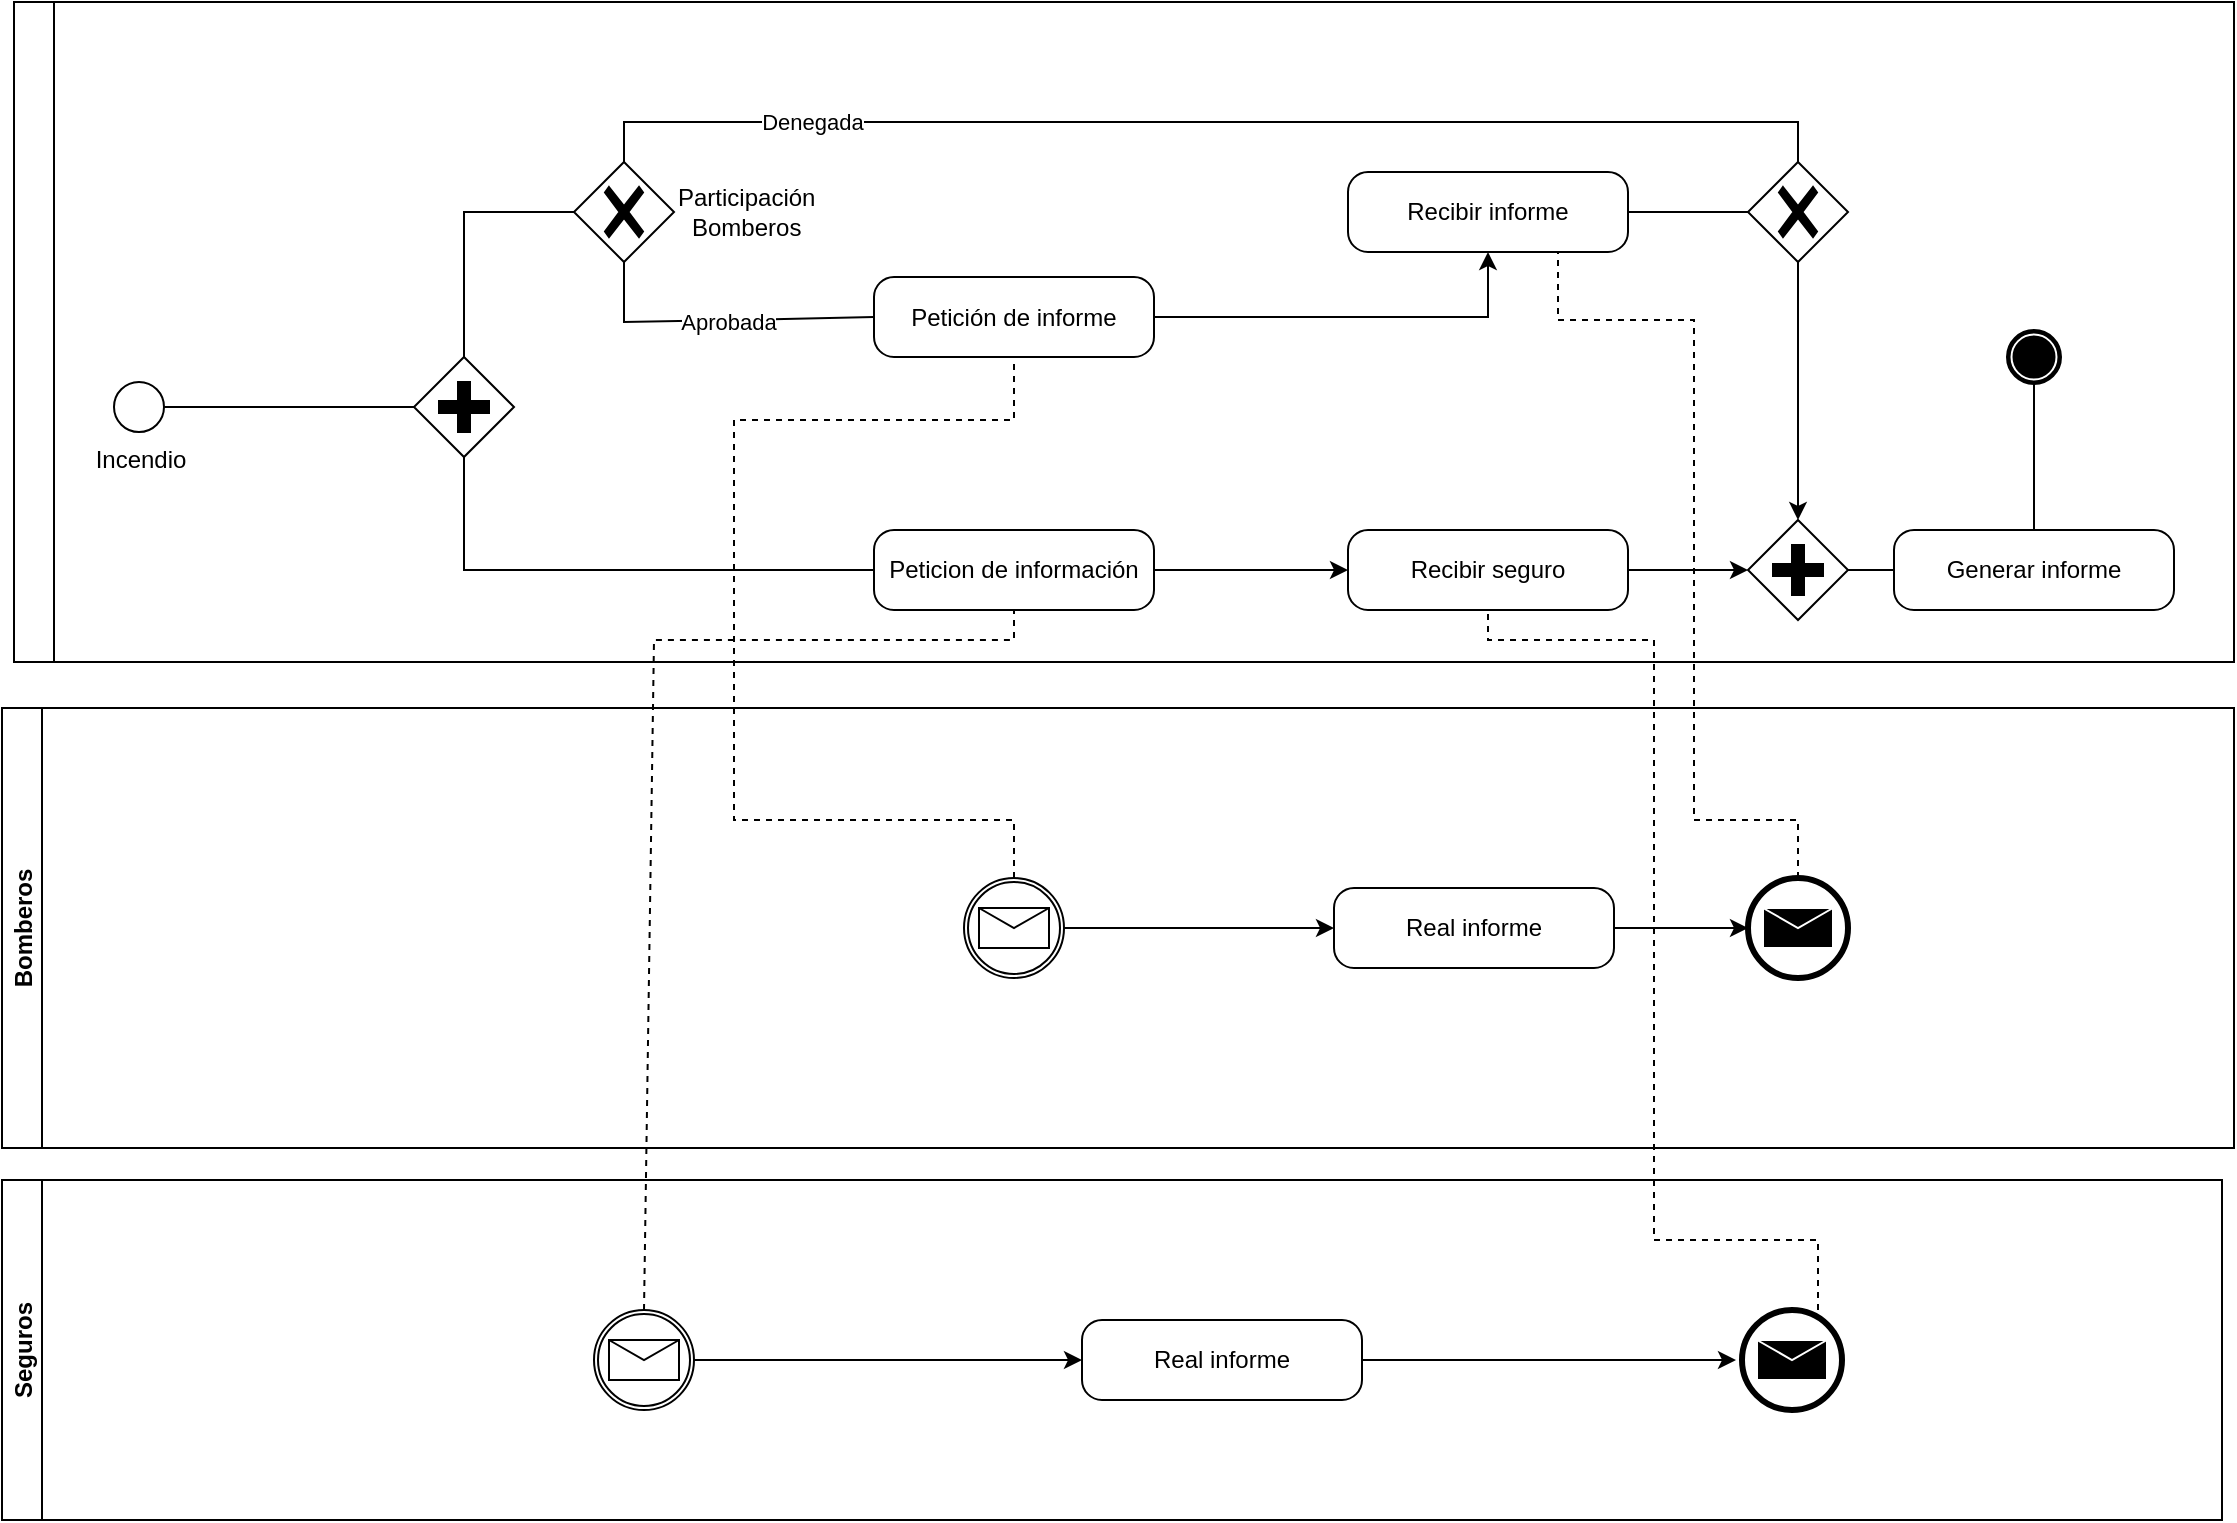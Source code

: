 <mxfile version="20.6.0" type="device"><diagram id="k3MHeP41yX4JBNx6G48g" name="Página-1"><mxGraphModel dx="2848" dy="1116" grid="1" gridSize="10" guides="1" tooltips="1" connect="1" arrows="1" fold="1" page="1" pageScale="1" pageWidth="827" pageHeight="1169" math="0" shadow="0"><root><mxCell id="0"/><mxCell id="1" parent="0"/><mxCell id="JiuMcw6lDPeTCYabqnyY-3" value="" style="swimlane;horizontal=0;startSize=20;" parent="1" vertex="1"><mxGeometry x="-40" y="81" width="1110" height="330" as="geometry"><mxRectangle x="-40" y="210" width="50" height="40" as="alternateBounds"/></mxGeometry></mxCell><object label="&lt;div&gt;Incendio&lt;/div&gt;" id="sHLSag8cE_RNzf29CIO9-1"><mxCell style="points=[[0.145,0.145,0],[0.5,0,0],[0.855,0.145,0],[1,0.5,0],[0.855,0.855,0],[0.5,1,0],[0.145,0.855,0],[0,0.5,0]];shape=mxgraph.bpmn.event;html=1;verticalLabelPosition=bottom;labelBackgroundColor=#ffffff;verticalAlign=top;align=center;perimeter=ellipsePerimeter;outlineConnect=0;aspect=fixed;outline=standard;symbol=general;" parent="JiuMcw6lDPeTCYabqnyY-3" vertex="1"><mxGeometry x="50" y="190" width="25" height="25" as="geometry"/></mxCell></object><mxCell id="sHLSag8cE_RNzf29CIO9-2" value="" style="points=[[0.25,0.25,0],[0.5,0,0],[0.75,0.25,0],[1,0.5,0],[0.75,0.75,0],[0.5,1,0],[0.25,0.75,0],[0,0.5,0]];shape=mxgraph.bpmn.gateway2;html=1;verticalLabelPosition=bottom;labelBackgroundColor=#ffffff;verticalAlign=top;align=center;perimeter=rhombusPerimeter;outlineConnect=0;outline=none;symbol=none;gwType=parallel;" parent="JiuMcw6lDPeTCYabqnyY-3" vertex="1"><mxGeometry x="200" y="177.5" width="50" height="50" as="geometry"/></mxCell><mxCell id="JiuMcw6lDPeTCYabqnyY-28" style="edgeStyle=orthogonalEdgeStyle;rounded=0;orthogonalLoop=1;jettySize=auto;html=1;exitX=1;exitY=0.5;exitDx=0;exitDy=0;exitPerimeter=0;entryX=0;entryY=0.5;entryDx=0;entryDy=0;entryPerimeter=0;" parent="JiuMcw6lDPeTCYabqnyY-3" source="sHLSag8cE_RNzf29CIO9-5" target="JiuMcw6lDPeTCYabqnyY-11" edge="1"><mxGeometry relative="1" as="geometry"/></mxCell><mxCell id="sHLSag8cE_RNzf29CIO9-5" value="Peticion de información" style="points=[[0.25,0,0],[0.5,0,0],[0.75,0,0],[1,0.25,0],[1,0.5,0],[1,0.75,0],[0.75,1,0],[0.5,1,0],[0.25,1,0],[0,0.75,0],[0,0.5,0],[0,0.25,0]];shape=mxgraph.bpmn.task;whiteSpace=wrap;rectStyle=rounded;size=10;taskMarker=abstract;" parent="JiuMcw6lDPeTCYabqnyY-3" vertex="1"><mxGeometry x="430" y="264" width="140" height="40" as="geometry"/></mxCell><mxCell id="JiuMcw6lDPeTCYabqnyY-4" value="" style="endArrow=none;html=1;rounded=0;exitX=0.5;exitY=1;exitDx=0;exitDy=0;exitPerimeter=0;entryX=0;entryY=0.5;entryDx=0;entryDy=0;entryPerimeter=0;" parent="JiuMcw6lDPeTCYabqnyY-3" source="sHLSag8cE_RNzf29CIO9-2" target="sHLSag8cE_RNzf29CIO9-5" edge="1"><mxGeometry width="50" height="50" relative="1" as="geometry"><mxPoint x="420" y="454" as="sourcePoint"/><mxPoint x="470" y="404" as="targetPoint"/><Array as="points"><mxPoint x="225" y="284"/></Array></mxGeometry></mxCell><mxCell id="JiuMcw6lDPeTCYabqnyY-6" value="" style="endArrow=none;html=1;rounded=0;exitX=1;exitY=0.5;exitDx=0;exitDy=0;exitPerimeter=0;entryX=0;entryY=0.5;entryDx=0;entryDy=0;entryPerimeter=0;" parent="JiuMcw6lDPeTCYabqnyY-3" source="sHLSag8cE_RNzf29CIO9-1" target="sHLSag8cE_RNzf29CIO9-2" edge="1"><mxGeometry width="50" height="50" relative="1" as="geometry"><mxPoint x="440" y="490" as="sourcePoint"/><mxPoint x="490" y="440" as="targetPoint"/></mxGeometry></mxCell><mxCell id="JiuMcw6lDPeTCYabqnyY-7" value="Participación&lt;br&gt;&lt;div style=&quot;text-align: center;&quot;&gt;Bomberos&lt;/div&gt;" style="points=[[0.25,0.25,0],[0.5,0,0],[0.75,0.25,0],[1,0.5,0],[0.75,0.75,0],[0.5,1,0],[0.25,0.75,0],[0,0.5,0]];shape=mxgraph.bpmn.gateway2;html=1;verticalLabelPosition=middle;labelBackgroundColor=#ffffff;verticalAlign=middle;align=left;perimeter=rhombusPerimeter;outlineConnect=0;outline=none;symbol=none;gwType=exclusive;labelPosition=right;" parent="JiuMcw6lDPeTCYabqnyY-3" vertex="1"><mxGeometry x="280" y="80" width="50" height="50" as="geometry"/></mxCell><mxCell id="sHLSag8cE_RNzf29CIO9-12" value="" style="endArrow=none;html=1;rounded=0;exitX=0.5;exitY=0;exitDx=0;exitDy=0;exitPerimeter=0;entryX=0;entryY=0.5;entryDx=0;entryDy=0;entryPerimeter=0;" parent="JiuMcw6lDPeTCYabqnyY-3" source="sHLSag8cE_RNzf29CIO9-2" target="JiuMcw6lDPeTCYabqnyY-7" edge="1"><mxGeometry width="50" height="50" relative="1" as="geometry"><mxPoint x="190" y="110" as="sourcePoint"/><mxPoint x="280" y="105" as="targetPoint"/><Array as="points"><mxPoint x="225" y="105"/></Array></mxGeometry></mxCell><mxCell id="sHLSag8cE_RNzf29CIO9-14" value="" style="endArrow=none;html=1;rounded=0;exitX=0.5;exitY=1;exitDx=0;exitDy=0;exitPerimeter=0;entryX=0;entryY=0.5;entryDx=0;entryDy=0;entryPerimeter=0;" parent="JiuMcw6lDPeTCYabqnyY-3" source="JiuMcw6lDPeTCYabqnyY-7" target="JiuMcw6lDPeTCYabqnyY-26" edge="1"><mxGeometry width="50" height="50" relative="1" as="geometry"><mxPoint x="430" y="260" as="sourcePoint"/><mxPoint x="430" y="160" as="targetPoint"/><Array as="points"><mxPoint x="305" y="160"/><mxPoint x="360" y="159"/></Array></mxGeometry></mxCell><mxCell id="8TTDCH_14DBPNMpkQpB3-7" value="Aprobada" style="edgeLabel;html=1;align=center;verticalAlign=middle;resizable=0;points=[];" vertex="1" connectable="0" parent="sHLSag8cE_RNzf29CIO9-14"><mxGeometry x="0.058" y="-1" relative="1" as="geometry"><mxPoint as="offset"/></mxGeometry></mxCell><mxCell id="JiuMcw6lDPeTCYabqnyY-16" style="edgeStyle=orthogonalEdgeStyle;rounded=0;orthogonalLoop=1;jettySize=auto;html=1;exitX=1;exitY=0.5;exitDx=0;exitDy=0;exitPerimeter=0;entryX=0;entryY=0.5;entryDx=0;entryDy=0;entryPerimeter=0;" parent="JiuMcw6lDPeTCYabqnyY-3" source="JiuMcw6lDPeTCYabqnyY-11" target="JiuMcw6lDPeTCYabqnyY-15" edge="1"><mxGeometry relative="1" as="geometry"><mxPoint x="867" y="284" as="targetPoint"/></mxGeometry></mxCell><mxCell id="JiuMcw6lDPeTCYabqnyY-11" value="Recibir seguro" style="points=[[0.25,0,0],[0.5,0,0],[0.75,0,0],[1,0.25,0],[1,0.5,0],[1,0.75,0],[0.75,1,0],[0.5,1,0],[0.25,1,0],[0,0.75,0],[0,0.5,0],[0,0.25,0]];shape=mxgraph.bpmn.task;whiteSpace=wrap;rectStyle=rounded;size=10;taskMarker=abstract;" parent="JiuMcw6lDPeTCYabqnyY-3" vertex="1"><mxGeometry x="667" y="264" width="140" height="40" as="geometry"/></mxCell><mxCell id="JiuMcw6lDPeTCYabqnyY-13" value="" style="points=[[0.145,0.145,0],[0.5,0,0],[0.855,0.145,0],[1,0.5,0],[0.855,0.855,0],[0.5,1,0],[0.145,0.855,0],[0,0.5,0]];shape=mxgraph.bpmn.event;html=1;verticalLabelPosition=bottom;labelBackgroundColor=#ffffff;verticalAlign=top;align=center;perimeter=ellipsePerimeter;outlineConnect=0;aspect=fixed;outline=end;symbol=terminate;" parent="JiuMcw6lDPeTCYabqnyY-3" vertex="1"><mxGeometry x="997.5" y="165" width="25" height="25" as="geometry"/></mxCell><mxCell id="JiuMcw6lDPeTCYabqnyY-22" style="edgeStyle=orthogonalEdgeStyle;rounded=0;orthogonalLoop=1;jettySize=auto;html=1;entryX=0.5;entryY=0;entryDx=0;entryDy=0;entryPerimeter=0;" parent="JiuMcw6lDPeTCYabqnyY-3" source="sHLSag8cE_RNzf29CIO9-15" target="JiuMcw6lDPeTCYabqnyY-15" edge="1"><mxGeometry relative="1" as="geometry"/></mxCell><mxCell id="sHLSag8cE_RNzf29CIO9-15" value="" style="points=[[0.25,0.25,0],[0.5,0,0],[0.75,0.25,0],[1,0.5,0],[0.75,0.75,0],[0.5,1,0],[0.25,0.75,0],[0,0.5,0]];shape=mxgraph.bpmn.gateway2;html=1;verticalLabelPosition=bottom;labelBackgroundColor=#ffffff;verticalAlign=top;align=center;perimeter=rhombusPerimeter;outlineConnect=0;outline=none;symbol=none;gwType=exclusive;" parent="JiuMcw6lDPeTCYabqnyY-3" vertex="1"><mxGeometry x="867" y="80" width="50" height="50" as="geometry"/></mxCell><mxCell id="JiuMcw6lDPeTCYabqnyY-15" value="" style="points=[[0.25,0.25,0],[0.5,0,0],[0.75,0.25,0],[1,0.5,0],[0.75,0.75,0],[0.5,1,0],[0.25,0.75,0],[0,0.5,0]];shape=mxgraph.bpmn.gateway2;html=1;verticalLabelPosition=bottom;labelBackgroundColor=#ffffff;verticalAlign=top;align=center;perimeter=rhombusPerimeter;outlineConnect=0;outline=none;symbol=none;gwType=parallel;" parent="JiuMcw6lDPeTCYabqnyY-3" vertex="1"><mxGeometry x="867" y="259" width="50" height="50" as="geometry"/></mxCell><mxCell id="JiuMcw6lDPeTCYabqnyY-19" value="Generar informe" style="points=[[0.25,0,0],[0.5,0,0],[0.75,0,0],[1,0.25,0],[1,0.5,0],[1,0.75,0],[0.75,1,0],[0.5,1,0],[0.25,1,0],[0,0.75,0],[0,0.5,0],[0,0.25,0]];shape=mxgraph.bpmn.task;whiteSpace=wrap;rectStyle=rounded;size=10;taskMarker=abstract;" parent="JiuMcw6lDPeTCYabqnyY-3" vertex="1"><mxGeometry x="940" y="264" width="140" height="40" as="geometry"/></mxCell><mxCell id="JiuMcw6lDPeTCYabqnyY-20" value="" style="endArrow=none;html=1;rounded=0;exitX=1;exitY=0.5;exitDx=0;exitDy=0;exitPerimeter=0;entryX=0;entryY=0.5;entryDx=0;entryDy=0;entryPerimeter=0;" parent="JiuMcw6lDPeTCYabqnyY-3" source="JiuMcw6lDPeTCYabqnyY-15" target="JiuMcw6lDPeTCYabqnyY-19" edge="1"><mxGeometry width="50" height="50" relative="1" as="geometry"><mxPoint x="920" y="220" as="sourcePoint"/><mxPoint x="957" y="220" as="targetPoint"/><Array as="points"/></mxGeometry></mxCell><mxCell id="JiuMcw6lDPeTCYabqnyY-21" value="" style="endArrow=none;html=1;rounded=0;exitX=0.5;exitY=0;exitDx=0;exitDy=0;exitPerimeter=0;entryX=0.5;entryY=1;entryDx=0;entryDy=0;entryPerimeter=0;" parent="JiuMcw6lDPeTCYabqnyY-3" source="JiuMcw6lDPeTCYabqnyY-19" target="JiuMcw6lDPeTCYabqnyY-13" edge="1"><mxGeometry width="50" height="50" relative="1" as="geometry"><mxPoint x="970" y="230" as="sourcePoint"/><mxPoint x="1007" y="230" as="targetPoint"/><Array as="points"/></mxGeometry></mxCell><mxCell id="JiuMcw6lDPeTCYabqnyY-23" value="Recibir informe" style="points=[[0.25,0,0],[0.5,0,0],[0.75,0,0],[1,0.25,0],[1,0.5,0],[1,0.75,0],[0.75,1,0],[0.5,1,0],[0.25,1,0],[0,0.75,0],[0,0.5,0],[0,0.25,0]];shape=mxgraph.bpmn.task;whiteSpace=wrap;rectStyle=rounded;size=10;taskMarker=abstract;" parent="JiuMcw6lDPeTCYabqnyY-3" vertex="1"><mxGeometry x="667" y="85" width="140" height="40" as="geometry"/></mxCell><mxCell id="JiuMcw6lDPeTCYabqnyY-24" value="" style="endArrow=none;html=1;rounded=0;exitX=1;exitY=0.5;exitDx=0;exitDy=0;exitPerimeter=0;entryX=0;entryY=0.5;entryDx=0;entryDy=0;entryPerimeter=0;" parent="JiuMcw6lDPeTCYabqnyY-3" source="JiuMcw6lDPeTCYabqnyY-23" target="sHLSag8cE_RNzf29CIO9-15" edge="1"><mxGeometry width="50" height="50" relative="1" as="geometry"><mxPoint x="520" y="80" as="sourcePoint"/><mxPoint x="645" y="110" as="targetPoint"/><Array as="points"/></mxGeometry></mxCell><mxCell id="JiuMcw6lDPeTCYabqnyY-25" value="" style="endArrow=none;html=1;rounded=0;exitX=0.5;exitY=0;exitDx=0;exitDy=0;exitPerimeter=0;entryX=0.5;entryY=0;entryDx=0;entryDy=0;entryPerimeter=0;" parent="JiuMcw6lDPeTCYabqnyY-3" source="JiuMcw6lDPeTCYabqnyY-7" target="sHLSag8cE_RNzf29CIO9-15" edge="1"><mxGeometry width="50" height="50" relative="1" as="geometry"><mxPoint x="410" y="40" as="sourcePoint"/><mxPoint x="535" y="70" as="targetPoint"/><Array as="points"><mxPoint x="305" y="60"/><mxPoint x="892" y="60"/></Array></mxGeometry></mxCell><mxCell id="8TTDCH_14DBPNMpkQpB3-6" value="Denegada" style="edgeLabel;html=1;align=center;verticalAlign=middle;resizable=0;points=[];" vertex="1" connectable="0" parent="JiuMcw6lDPeTCYabqnyY-25"><mxGeometry x="-0.636" relative="1" as="geometry"><mxPoint as="offset"/></mxGeometry></mxCell><mxCell id="JiuMcw6lDPeTCYabqnyY-27" style="edgeStyle=orthogonalEdgeStyle;rounded=0;orthogonalLoop=1;jettySize=auto;html=1;exitX=1;exitY=0.5;exitDx=0;exitDy=0;exitPerimeter=0;entryX=0.5;entryY=1;entryDx=0;entryDy=0;entryPerimeter=0;" parent="JiuMcw6lDPeTCYabqnyY-3" source="JiuMcw6lDPeTCYabqnyY-26" target="JiuMcw6lDPeTCYabqnyY-23" edge="1"><mxGeometry relative="1" as="geometry"/></mxCell><mxCell id="JiuMcw6lDPeTCYabqnyY-26" value="Petición de informe" style="points=[[0.25,0,0],[0.5,0,0],[0.75,0,0],[1,0.25,0],[1,0.5,0],[1,0.75,0],[0.75,1,0],[0.5,1,0],[0.25,1,0],[0,0.75,0],[0,0.5,0],[0,0.25,0]];shape=mxgraph.bpmn.task;whiteSpace=wrap;rectStyle=rounded;size=10;taskMarker=abstract;" parent="JiuMcw6lDPeTCYabqnyY-3" vertex="1"><mxGeometry x="430" y="137.5" width="140" height="40" as="geometry"/></mxCell><mxCell id="sHLSag8cE_RNzf29CIO9-8" value="Bomberos" style="swimlane;startSize=20;horizontal=0;" parent="1" vertex="1"><mxGeometry x="-46" y="434" width="1116" height="220" as="geometry"/></mxCell><mxCell id="JiuMcw6lDPeTCYabqnyY-32" style="edgeStyle=orthogonalEdgeStyle;rounded=0;orthogonalLoop=1;jettySize=auto;html=1;entryX=0;entryY=0.5;entryDx=0;entryDy=0;entryPerimeter=0;" parent="sHLSag8cE_RNzf29CIO9-8" source="JiuMcw6lDPeTCYabqnyY-30" target="JiuMcw6lDPeTCYabqnyY-31" edge="1"><mxGeometry relative="1" as="geometry"/></mxCell><mxCell id="JiuMcw6lDPeTCYabqnyY-30" value="" style="points=[[0.145,0.145,0],[0.5,0,0],[0.855,0.145,0],[1,0.5,0],[0.855,0.855,0],[0.5,1,0],[0.145,0.855,0],[0,0.5,0]];shape=mxgraph.bpmn.event;html=1;verticalLabelPosition=bottom;labelBackgroundColor=#ffffff;verticalAlign=top;align=center;perimeter=ellipsePerimeter;outlineConnect=0;aspect=fixed;outline=boundInt;symbol=message;" parent="sHLSag8cE_RNzf29CIO9-8" vertex="1"><mxGeometry x="481" y="85" width="50" height="50" as="geometry"/></mxCell><mxCell id="JiuMcw6lDPeTCYabqnyY-34" style="edgeStyle=orthogonalEdgeStyle;rounded=0;orthogonalLoop=1;jettySize=auto;html=1;entryX=0;entryY=0.5;entryDx=0;entryDy=0;entryPerimeter=0;" parent="sHLSag8cE_RNzf29CIO9-8" source="JiuMcw6lDPeTCYabqnyY-31" edge="1"><mxGeometry relative="1" as="geometry"><mxPoint x="873" y="110" as="targetPoint"/></mxGeometry></mxCell><mxCell id="JiuMcw6lDPeTCYabqnyY-31" value="Real informe" style="points=[[0.25,0,0],[0.5,0,0],[0.75,0,0],[1,0.25,0],[1,0.5,0],[1,0.75,0],[0.75,1,0],[0.5,1,0],[0.25,1,0],[0,0.75,0],[0,0.5,0],[0,0.25,0]];shape=mxgraph.bpmn.task;whiteSpace=wrap;rectStyle=rounded;size=10;taskMarker=abstract;" parent="sHLSag8cE_RNzf29CIO9-8" vertex="1"><mxGeometry x="666" y="90" width="140" height="40" as="geometry"/></mxCell><mxCell id="8TTDCH_14DBPNMpkQpB3-1" value="" style="points=[[0.145,0.145,0],[0.5,0,0],[0.855,0.145,0],[1,0.5,0],[0.855,0.855,0],[0.5,1,0],[0.145,0.855,0],[0,0.5,0]];shape=mxgraph.bpmn.event;html=1;verticalLabelPosition=bottom;labelBackgroundColor=#ffffff;verticalAlign=top;align=center;perimeter=ellipsePerimeter;outlineConnect=0;aspect=fixed;outline=end;symbol=message;" vertex="1" parent="sHLSag8cE_RNzf29CIO9-8"><mxGeometry x="873" y="85" width="50" height="50" as="geometry"/></mxCell><mxCell id="sHLSag8cE_RNzf29CIO9-9" value="Seguros" style="swimlane;startSize=20;horizontal=0;" parent="1" vertex="1"><mxGeometry x="-46" y="670" width="1110" height="170" as="geometry"/></mxCell><mxCell id="flu4gKzixZ3Gds_SU-Zv-7" style="edgeStyle=orthogonalEdgeStyle;rounded=0;orthogonalLoop=1;jettySize=auto;html=1;entryX=0;entryY=0.5;entryDx=0;entryDy=0;entryPerimeter=0;" parent="sHLSag8cE_RNzf29CIO9-9" source="flu4gKzixZ3Gds_SU-Zv-2" target="flu4gKzixZ3Gds_SU-Zv-3" edge="1"><mxGeometry relative="1" as="geometry"/></mxCell><mxCell id="flu4gKzixZ3Gds_SU-Zv-2" value="" style="points=[[0.145,0.145,0],[0.5,0,0],[0.855,0.145,0],[1,0.5,0],[0.855,0.855,0],[0.5,1,0],[0.145,0.855,0],[0,0.5,0]];shape=mxgraph.bpmn.event;html=1;verticalLabelPosition=bottom;labelBackgroundColor=#ffffff;verticalAlign=top;align=center;perimeter=ellipsePerimeter;outlineConnect=0;aspect=fixed;outline=boundInt;symbol=message;" parent="sHLSag8cE_RNzf29CIO9-9" vertex="1"><mxGeometry x="296" y="65" width="50" height="50" as="geometry"/></mxCell><mxCell id="flu4gKzixZ3Gds_SU-Zv-8" style="edgeStyle=orthogonalEdgeStyle;rounded=0;orthogonalLoop=1;jettySize=auto;html=1;entryX=0;entryY=0.5;entryDx=0;entryDy=0;entryPerimeter=0;" parent="sHLSag8cE_RNzf29CIO9-9" source="flu4gKzixZ3Gds_SU-Zv-3" edge="1"><mxGeometry relative="1" as="geometry"><mxPoint x="867" y="90" as="targetPoint"/></mxGeometry></mxCell><mxCell id="flu4gKzixZ3Gds_SU-Zv-3" value="Real informe" style="points=[[0.25,0,0],[0.5,0,0],[0.75,0,0],[1,0.25,0],[1,0.5,0],[1,0.75,0],[0.75,1,0],[0.5,1,0],[0.25,1,0],[0,0.75,0],[0,0.5,0],[0,0.25,0]];shape=mxgraph.bpmn.task;whiteSpace=wrap;rectStyle=rounded;size=10;taskMarker=abstract;" parent="sHLSag8cE_RNzf29CIO9-9" vertex="1"><mxGeometry x="540" y="70" width="140" height="40" as="geometry"/></mxCell><mxCell id="8TTDCH_14DBPNMpkQpB3-5" value="" style="points=[[0.145,0.145,0],[0.5,0,0],[0.855,0.145,0],[1,0.5,0],[0.855,0.855,0],[0.5,1,0],[0.145,0.855,0],[0,0.5,0]];shape=mxgraph.bpmn.event;html=1;verticalLabelPosition=bottom;labelBackgroundColor=#ffffff;verticalAlign=top;align=center;perimeter=ellipsePerimeter;outlineConnect=0;aspect=fixed;outline=end;symbol=message;" vertex="1" parent="sHLSag8cE_RNzf29CIO9-9"><mxGeometry x="870" y="65" width="50" height="50" as="geometry"/></mxCell><mxCell id="JiuMcw6lDPeTCYabqnyY-35" value="" style="endArrow=none;dashed=1;html=1;rounded=0;exitX=0.5;exitY=0;exitDx=0;exitDy=0;exitPerimeter=0;entryX=0.5;entryY=1;entryDx=0;entryDy=0;entryPerimeter=0;" parent="1" source="JiuMcw6lDPeTCYabqnyY-30" target="JiuMcw6lDPeTCYabqnyY-26" edge="1"><mxGeometry width="50" height="50" relative="1" as="geometry"><mxPoint x="610" y="540" as="sourcePoint"/><mxPoint x="660" y="490" as="targetPoint"/><Array as="points"><mxPoint x="460" y="490"/><mxPoint x="320" y="490"/><mxPoint x="320" y="290"/><mxPoint x="460" y="290"/></Array></mxGeometry></mxCell><mxCell id="flu4gKzixZ3Gds_SU-Zv-1" value="" style="endArrow=none;dashed=1;html=1;rounded=0;entryX=0.75;entryY=1;entryDx=0;entryDy=0;entryPerimeter=0;exitX=0.5;exitY=0;exitDx=0;exitDy=0;exitPerimeter=0;" parent="1" target="JiuMcw6lDPeTCYabqnyY-23" edge="1"><mxGeometry width="50" height="50" relative="1" as="geometry"><mxPoint x="852" y="519" as="sourcePoint"/><mxPoint x="650" y="260" as="targetPoint"/><Array as="points"><mxPoint x="852" y="490"/><mxPoint x="800" y="490"/><mxPoint x="800" y="240"/><mxPoint x="732" y="240"/></Array></mxGeometry></mxCell><mxCell id="flu4gKzixZ3Gds_SU-Zv-6" value="" style="endArrow=none;dashed=1;html=1;rounded=0;entryX=0.5;entryY=1;entryDx=0;entryDy=0;entryPerimeter=0;exitX=0.5;exitY=0;exitDx=0;exitDy=0;exitPerimeter=0;" parent="1" source="flu4gKzixZ3Gds_SU-Zv-2" target="sHLSag8cE_RNzf29CIO9-5" edge="1"><mxGeometry width="50" height="50" relative="1" as="geometry"><mxPoint x="310" y="710" as="sourcePoint"/><mxPoint x="520" y="420" as="targetPoint"/><Array as="points"><mxPoint x="280" y="400"/><mxPoint x="460" y="400"/></Array></mxGeometry></mxCell><mxCell id="flu4gKzixZ3Gds_SU-Zv-9" value="" style="endArrow=none;dashed=1;html=1;rounded=0;exitX=0.5;exitY=0;exitDx=0;exitDy=0;exitPerimeter=0;entryX=0.5;entryY=1;entryDx=0;entryDy=0;entryPerimeter=0;" parent="1" target="JiuMcw6lDPeTCYabqnyY-11" edge="1"><mxGeometry width="50" height="50" relative="1" as="geometry"><mxPoint x="862" y="735" as="sourcePoint"/><mxPoint x="610" y="540" as="targetPoint"/><Array as="points"><mxPoint x="862" y="700"/><mxPoint x="780" y="700"/><mxPoint x="780" y="400"/><mxPoint x="697" y="400"/></Array></mxGeometry></mxCell></root></mxGraphModel></diagram></mxfile>
